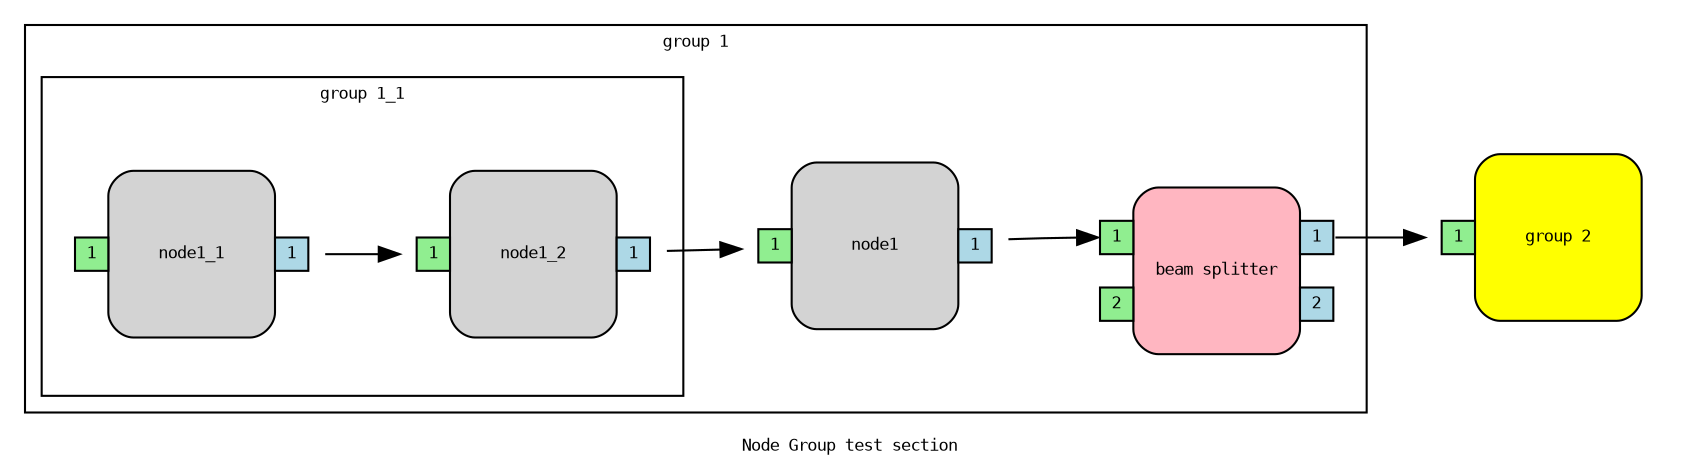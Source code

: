 digraph {
	fontsize = 8;
	compound = true;
	rankdir = "LR";
	label="Node Group test section"
	fontname="Courier"
	node [fontname="Courier" fontsize = 8]
	edge [fontname="Courier"]

  subgraph i0 {
	label="group 1"
	fontsize=8
	cluster=true
		i0_i0 [
		shape=plaintext
		label=<
		<TABLE BORDER="0" CELLBORDER="0" CELLSPACING="0" CELLPADDING="0" ALIGN="CENTER">
			<TR BORDER="0">
				<TD FIXEDSIZE="TRUE" ALIGN="CENTER" WIDTH="16" HEIGHT="16"> </TD>
				<TD FIXEDSIZE="TRUE" ALIGN="CENTER" WIDTH="16" HEIGHT="16"> </TD>
				<TD FIXEDSIZE="TRUE" ALIGN="CENTER" WIDTH="16" HEIGHT="16"> </TD>
				<TD FIXEDSIZE="TRUE" ALIGN="CENTER" WIDTH="16" HEIGHT="16"> </TD>
				<TD FIXEDSIZE="TRUE" ALIGN="CENTER" WIDTH="16" HEIGHT="16"> </TD>
				<TD FIXEDSIZE="TRUE" ALIGN="CENTER" WIDTH="16" HEIGHT="16"> </TD>
				<TD FIXEDSIZE="TRUE" ALIGN="CENTER" WIDTH="16" HEIGHT="16"> </TD>
			</TR>
			<TR BORDER="0">
				<TD FIXEDSIZE="TRUE" ALIGN="CENTER" WIDTH="16" HEIGHT="16"> </TD>
				<TD FIXEDSIZE="TRUE" ROWSPAN="5" COLSPAN="5" BGCOLOR="lightgray" WIDTH="80" HEIGHT="80" BORDER="1" ALIGN="CENTER" CELLPADDING="0" STYLE="ROUNDED">node1</TD>
				<TD FIXEDSIZE="TRUE" ALIGN="CENTER" WIDTH="16" HEIGHT="16"> </TD>
			</TR>
			<TR BORDER="0">
				<TD FIXEDSIZE="TRUE" ALIGN="CENTER" WIDTH="16" HEIGHT="16"> </TD>
				<TD FIXEDSIZE="TRUE" ALIGN="CENTER" WIDTH="16" HEIGHT="16"> </TD>
			</TR>
			<TR BORDER="0">
				<TD WIDTH="16" HEIGHT="16" FIXEDSIZE="TRUE" PORT="input_1" BORDER="1" BGCOLOR="lightgreen" HREF="" TOOLTIP="Input port 1: front">1</TD>
				<TD WIDTH="16" HEIGHT="16" FIXEDSIZE="TRUE" PORT="output_1" BORDER="1" BGCOLOR="lightblue" HREF="" TOOLTIP="Output port 1: rear">1</TD>
			</TR>
			<TR BORDER="0">
				<TD FIXEDSIZE="TRUE" ALIGN="CENTER" WIDTH="16" HEIGHT="16"> </TD>
				<TD FIXEDSIZE="TRUE" ALIGN="CENTER" WIDTH="16" HEIGHT="16"> </TD>
			</TR>
			<TR BORDER="0">
				<TD FIXEDSIZE="TRUE" ALIGN="CENTER" WIDTH="16" HEIGHT="16"> </TD>
				<TD FIXEDSIZE="TRUE" ALIGN="CENTER" WIDTH="16" HEIGHT="16"> </TD>
			</TR>
			<TR BORDER="0">
				<TD FIXEDSIZE="TRUE" ALIGN="CENTER" WIDTH="16" HEIGHT="16"> </TD>
				<TD FIXEDSIZE="TRUE" ALIGN="CENTER" WIDTH="16" HEIGHT="16"> </TD>
				<TD FIXEDSIZE="TRUE" ALIGN="CENTER" WIDTH="16" HEIGHT="16"> </TD>
				<TD FIXEDSIZE="TRUE" ALIGN="CENTER" WIDTH="16" HEIGHT="16"> </TD>
				<TD FIXEDSIZE="TRUE" ALIGN="CENTER" WIDTH="16" HEIGHT="16"> </TD>
				<TD FIXEDSIZE="TRUE" ALIGN="CENTER" WIDTH="16" HEIGHT="16"> </TD>
				<TD FIXEDSIZE="TRUE" ALIGN="CENTER" WIDTH="16" HEIGHT="16"> </TD>
			</TR>
			</TABLE>
		>];
	i0_i1 [
		shape=plaintext
		label=<
		<TABLE BORDER="0" CELLBORDER="0" CELLSPACING="0" CELLPADDING="0" ALIGN="CENTER">
			<TR BORDER="0">
				<TD FIXEDSIZE="TRUE" ALIGN="CENTER" WIDTH="16" HEIGHT="16"> </TD>
				<TD FIXEDSIZE="TRUE" ALIGN="CENTER" WIDTH="16" HEIGHT="16"> </TD>
				<TD FIXEDSIZE="TRUE" ALIGN="CENTER" WIDTH="16" HEIGHT="16"> </TD>
				<TD FIXEDSIZE="TRUE" ALIGN="CENTER" WIDTH="16" HEIGHT="16"> </TD>
				<TD FIXEDSIZE="TRUE" ALIGN="CENTER" WIDTH="16" HEIGHT="16"> </TD>
				<TD FIXEDSIZE="TRUE" ALIGN="CENTER" WIDTH="16" HEIGHT="16"> </TD>
				<TD FIXEDSIZE="TRUE" ALIGN="CENTER" WIDTH="16" HEIGHT="16"> </TD>
			</TR>
			<TR BORDER="0">
				<TD FIXEDSIZE="TRUE" ALIGN="CENTER" WIDTH="16" HEIGHT="16"> </TD>
				<TD FIXEDSIZE="TRUE" ROWSPAN="5" COLSPAN="5" BGCOLOR="lightpink" WIDTH="80" HEIGHT="80" BORDER="1" ALIGN="CENTER" CELLPADDING="0" STYLE="ROUNDED">beam splitter</TD>
				<TD FIXEDSIZE="TRUE" ALIGN="CENTER" WIDTH="16" HEIGHT="16"> </TD>
			</TR>
			<TR BORDER="0">
				<TD WIDTH="16" HEIGHT="16" FIXEDSIZE="TRUE" PORT="input_1" BORDER="1" BGCOLOR="lightgreen" HREF="" TOOLTIP="Input port 1: input_1">1</TD>
				<TD WIDTH="16" HEIGHT="16" FIXEDSIZE="TRUE" PORT="out1_trans1_refl2" BORDER="1" BGCOLOR="lightblue" HREF="" TOOLTIP="Output port 1: out1_trans1_refl2">1</TD>
			</TR>
			<TR BORDER="0">
				<TD FIXEDSIZE="TRUE" ALIGN="CENTER" WIDTH="16" HEIGHT="16"> </TD>
				<TD FIXEDSIZE="TRUE" ALIGN="CENTER" WIDTH="16" HEIGHT="16"> </TD>
			</TR>
			<TR BORDER="0">
				<TD WIDTH="16" HEIGHT="16" FIXEDSIZE="TRUE" PORT="input_2" BORDER="1" BGCOLOR="lightgreen" HREF="" TOOLTIP="Input port 2: input_2">2</TD>
				<TD WIDTH="16" HEIGHT="16" FIXEDSIZE="TRUE" PORT="out2_trans2_refl1" BORDER="1" BGCOLOR="lightblue" HREF="" TOOLTIP="Output port 2: out2_trans2_refl1">2</TD>
			</TR>
			<TR BORDER="0">
				<TD FIXEDSIZE="TRUE" ALIGN="CENTER" WIDTH="16" HEIGHT="16"> </TD>
				<TD FIXEDSIZE="TRUE" ALIGN="CENTER" WIDTH="16" HEIGHT="16"> </TD>
			</TR>
			<TR BORDER="0">
				<TD FIXEDSIZE="TRUE" ALIGN="CENTER" WIDTH="16" HEIGHT="16"> </TD>
				<TD FIXEDSIZE="TRUE" ALIGN="CENTER" WIDTH="16" HEIGHT="16"> </TD>
				<TD FIXEDSIZE="TRUE" ALIGN="CENTER" WIDTH="16" HEIGHT="16"> </TD>
				<TD FIXEDSIZE="TRUE" ALIGN="CENTER" WIDTH="16" HEIGHT="16"> </TD>
				<TD FIXEDSIZE="TRUE" ALIGN="CENTER" WIDTH="16" HEIGHT="16"> </TD>
				<TD FIXEDSIZE="TRUE" ALIGN="CENTER" WIDTH="16" HEIGHT="16"> </TD>
				<TD FIXEDSIZE="TRUE" ALIGN="CENTER" WIDTH="16" HEIGHT="16"> </TD>
			</TR>
			</TABLE>
		>];
  subgraph i0_i2 {
	label="group 1_1"
	fontsize=8
	cluster=true
		i0_i2_i0 [
		shape=plaintext
		label=<
		<TABLE BORDER="0" CELLBORDER="0" CELLSPACING="0" CELLPADDING="0" ALIGN="CENTER">
			<TR BORDER="0">
				<TD FIXEDSIZE="TRUE" ALIGN="CENTER" WIDTH="16" HEIGHT="16"> </TD>
				<TD FIXEDSIZE="TRUE" ALIGN="CENTER" WIDTH="16" HEIGHT="16"> </TD>
				<TD FIXEDSIZE="TRUE" ALIGN="CENTER" WIDTH="16" HEIGHT="16"> </TD>
				<TD FIXEDSIZE="TRUE" ALIGN="CENTER" WIDTH="16" HEIGHT="16"> </TD>
				<TD FIXEDSIZE="TRUE" ALIGN="CENTER" WIDTH="16" HEIGHT="16"> </TD>
				<TD FIXEDSIZE="TRUE" ALIGN="CENTER" WIDTH="16" HEIGHT="16"> </TD>
				<TD FIXEDSIZE="TRUE" ALIGN="CENTER" WIDTH="16" HEIGHT="16"> </TD>
			</TR>
			<TR BORDER="0">
				<TD FIXEDSIZE="TRUE" ALIGN="CENTER" WIDTH="16" HEIGHT="16"> </TD>
				<TD FIXEDSIZE="TRUE" ROWSPAN="5" COLSPAN="5" BGCOLOR="lightgray" WIDTH="80" HEIGHT="80" BORDER="1" ALIGN="CENTER" CELLPADDING="0" STYLE="ROUNDED">node1_1</TD>
				<TD FIXEDSIZE="TRUE" ALIGN="CENTER" WIDTH="16" HEIGHT="16"> </TD>
			</TR>
			<TR BORDER="0">
				<TD FIXEDSIZE="TRUE" ALIGN="CENTER" WIDTH="16" HEIGHT="16"> </TD>
				<TD FIXEDSIZE="TRUE" ALIGN="CENTER" WIDTH="16" HEIGHT="16"> </TD>
			</TR>
			<TR BORDER="0">
				<TD WIDTH="16" HEIGHT="16" FIXEDSIZE="TRUE" PORT="input_1" BORDER="1" BGCOLOR="lightgreen" HREF="" TOOLTIP="Input port 1: front">1</TD>
				<TD WIDTH="16" HEIGHT="16" FIXEDSIZE="TRUE" PORT="output_1" BORDER="1" BGCOLOR="lightblue" HREF="" TOOLTIP="Output port 1: rear">1</TD>
			</TR>
			<TR BORDER="0">
				<TD FIXEDSIZE="TRUE" ALIGN="CENTER" WIDTH="16" HEIGHT="16"> </TD>
				<TD FIXEDSIZE="TRUE" ALIGN="CENTER" WIDTH="16" HEIGHT="16"> </TD>
			</TR>
			<TR BORDER="0">
				<TD FIXEDSIZE="TRUE" ALIGN="CENTER" WIDTH="16" HEIGHT="16"> </TD>
				<TD FIXEDSIZE="TRUE" ALIGN="CENTER" WIDTH="16" HEIGHT="16"> </TD>
			</TR>
			<TR BORDER="0">
				<TD FIXEDSIZE="TRUE" ALIGN="CENTER" WIDTH="16" HEIGHT="16"> </TD>
				<TD FIXEDSIZE="TRUE" ALIGN="CENTER" WIDTH="16" HEIGHT="16"> </TD>
				<TD FIXEDSIZE="TRUE" ALIGN="CENTER" WIDTH="16" HEIGHT="16"> </TD>
				<TD FIXEDSIZE="TRUE" ALIGN="CENTER" WIDTH="16" HEIGHT="16"> </TD>
				<TD FIXEDSIZE="TRUE" ALIGN="CENTER" WIDTH="16" HEIGHT="16"> </TD>
				<TD FIXEDSIZE="TRUE" ALIGN="CENTER" WIDTH="16" HEIGHT="16"> </TD>
				<TD FIXEDSIZE="TRUE" ALIGN="CENTER" WIDTH="16" HEIGHT="16"> </TD>
			</TR>
			</TABLE>
		>];
	i0_i2_i1 [
		shape=plaintext
		label=<
		<TABLE BORDER="0" CELLBORDER="0" CELLSPACING="0" CELLPADDING="0" ALIGN="CENTER">
			<TR BORDER="0">
				<TD FIXEDSIZE="TRUE" ALIGN="CENTER" WIDTH="16" HEIGHT="16"> </TD>
				<TD FIXEDSIZE="TRUE" ALIGN="CENTER" WIDTH="16" HEIGHT="16"> </TD>
				<TD FIXEDSIZE="TRUE" ALIGN="CENTER" WIDTH="16" HEIGHT="16"> </TD>
				<TD FIXEDSIZE="TRUE" ALIGN="CENTER" WIDTH="16" HEIGHT="16"> </TD>
				<TD FIXEDSIZE="TRUE" ALIGN="CENTER" WIDTH="16" HEIGHT="16"> </TD>
				<TD FIXEDSIZE="TRUE" ALIGN="CENTER" WIDTH="16" HEIGHT="16"> </TD>
				<TD FIXEDSIZE="TRUE" ALIGN="CENTER" WIDTH="16" HEIGHT="16"> </TD>
			</TR>
			<TR BORDER="0">
				<TD FIXEDSIZE="TRUE" ALIGN="CENTER" WIDTH="16" HEIGHT="16"> </TD>
				<TD FIXEDSIZE="TRUE" ROWSPAN="5" COLSPAN="5" BGCOLOR="lightgray" WIDTH="80" HEIGHT="80" BORDER="1" ALIGN="CENTER" CELLPADDING="0" STYLE="ROUNDED">node1_2</TD>
				<TD FIXEDSIZE="TRUE" ALIGN="CENTER" WIDTH="16" HEIGHT="16"> </TD>
			</TR>
			<TR BORDER="0">
				<TD FIXEDSIZE="TRUE" ALIGN="CENTER" WIDTH="16" HEIGHT="16"> </TD>
				<TD FIXEDSIZE="TRUE" ALIGN="CENTER" WIDTH="16" HEIGHT="16"> </TD>
			</TR>
			<TR BORDER="0">
				<TD WIDTH="16" HEIGHT="16" FIXEDSIZE="TRUE" PORT="input_1" BORDER="1" BGCOLOR="lightgreen" HREF="" TOOLTIP="Input port 1: front">1</TD>
				<TD WIDTH="16" HEIGHT="16" FIXEDSIZE="TRUE" PORT="output_1" BORDER="1" BGCOLOR="lightblue" HREF="" TOOLTIP="Output port 1: rear">1</TD>
			</TR>
			<TR BORDER="0">
				<TD FIXEDSIZE="TRUE" ALIGN="CENTER" WIDTH="16" HEIGHT="16"> </TD>
				<TD FIXEDSIZE="TRUE" ALIGN="CENTER" WIDTH="16" HEIGHT="16"> </TD>
			</TR>
			<TR BORDER="0">
				<TD FIXEDSIZE="TRUE" ALIGN="CENTER" WIDTH="16" HEIGHT="16"> </TD>
				<TD FIXEDSIZE="TRUE" ALIGN="CENTER" WIDTH="16" HEIGHT="16"> </TD>
			</TR>
			<TR BORDER="0">
				<TD FIXEDSIZE="TRUE" ALIGN="CENTER" WIDTH="16" HEIGHT="16"> </TD>
				<TD FIXEDSIZE="TRUE" ALIGN="CENTER" WIDTH="16" HEIGHT="16"> </TD>
				<TD FIXEDSIZE="TRUE" ALIGN="CENTER" WIDTH="16" HEIGHT="16"> </TD>
				<TD FIXEDSIZE="TRUE" ALIGN="CENTER" WIDTH="16" HEIGHT="16"> </TD>
				<TD FIXEDSIZE="TRUE" ALIGN="CENTER" WIDTH="16" HEIGHT="16"> </TD>
				<TD FIXEDSIZE="TRUE" ALIGN="CENTER" WIDTH="16" HEIGHT="16"> </TD>
				<TD FIXEDSIZE="TRUE" ALIGN="CENTER" WIDTH="16" HEIGHT="16"> </TD>
			</TR>
			</TABLE>
		>];
  i0_i2_i0:rear -> i0_i2_i1:front 
}  i0_i0:rear -> i0_i1:input_1 
  i0_i2_i1:rear -> i0_i0:front 
}	i1 [
		shape=plaintext
		label=<
		<TABLE BORDER="0" CELLBORDER="0" CELLSPACING="0" CELLPADDING="0" ALIGN="CENTER">
			<TR BORDER="0">
				<TD FIXEDSIZE="TRUE" ALIGN="CENTER" WIDTH="16" HEIGHT="16"> </TD>
				<TD FIXEDSIZE="TRUE" ALIGN="CENTER" WIDTH="16" HEIGHT="16"> </TD>
				<TD FIXEDSIZE="TRUE" ALIGN="CENTER" WIDTH="16" HEIGHT="16"> </TD>
				<TD FIXEDSIZE="TRUE" ALIGN="CENTER" WIDTH="16" HEIGHT="16"> </TD>
				<TD FIXEDSIZE="TRUE" ALIGN="CENTER" WIDTH="16" HEIGHT="16"> </TD>
				<TD FIXEDSIZE="TRUE" ALIGN="CENTER" WIDTH="16" HEIGHT="16"> </TD>
				<TD FIXEDSIZE="TRUE" ALIGN="CENTER" WIDTH="16" HEIGHT="16"> </TD>
			</TR>
			<TR BORDER="0">
				<TD FIXEDSIZE="TRUE" ALIGN="CENTER" WIDTH="16" HEIGHT="16"> </TD>
				<TD FIXEDSIZE="TRUE" ROWSPAN="5" COLSPAN="5" BGCOLOR="yellow" WIDTH="80" HEIGHT="80" BORDER="1" ALIGN="CENTER" CELLPADDING="0" STYLE="ROUNDED">group 2</TD>
				<TD FIXEDSIZE="TRUE" ALIGN="CENTER" WIDTH="16" HEIGHT="16"> </TD>
			</TR>
			<TR BORDER="0">
				<TD FIXEDSIZE="TRUE" ALIGN="CENTER" WIDTH="16" HEIGHT="16"> </TD>
				<TD FIXEDSIZE="TRUE" ALIGN="CENTER" WIDTH="16" HEIGHT="16"> </TD>
			</TR>
			<TR BORDER="0">
				<TD WIDTH="16" HEIGHT="16" FIXEDSIZE="TRUE" PORT="input_1" BORDER="1" BGCOLOR="lightgreen" HREF="" TOOLTIP="Input port 1: in1">1</TD>
				<TD FIXEDSIZE="TRUE" ALIGN="CENTER" WIDTH="16" HEIGHT="16"> </TD>
			</TR>
			<TR BORDER="0">
				<TD FIXEDSIZE="TRUE" ALIGN="CENTER" WIDTH="16" HEIGHT="16"> </TD>
				<TD FIXEDSIZE="TRUE" ALIGN="CENTER" WIDTH="16" HEIGHT="16"> </TD>
			</TR>
			<TR BORDER="0">
				<TD FIXEDSIZE="TRUE" ALIGN="CENTER" WIDTH="16" HEIGHT="16"> </TD>
				<TD FIXEDSIZE="TRUE" ALIGN="CENTER" WIDTH="16" HEIGHT="16"> </TD>
			</TR>
			<TR BORDER="0">
				<TD FIXEDSIZE="TRUE" ALIGN="CENTER" WIDTH="16" HEIGHT="16"> </TD>
				<TD FIXEDSIZE="TRUE" ALIGN="CENTER" WIDTH="16" HEIGHT="16"> </TD>
				<TD FIXEDSIZE="TRUE" ALIGN="CENTER" WIDTH="16" HEIGHT="16"> </TD>
				<TD FIXEDSIZE="TRUE" ALIGN="CENTER" WIDTH="16" HEIGHT="16"> </TD>
				<TD FIXEDSIZE="TRUE" ALIGN="CENTER" WIDTH="16" HEIGHT="16"> </TD>
				<TD FIXEDSIZE="TRUE" ALIGN="CENTER" WIDTH="16" HEIGHT="16"> </TD>
				<TD FIXEDSIZE="TRUE" ALIGN="CENTER" WIDTH="16" HEIGHT="16"> </TD>
			</TR>
			</TABLE>
		>];
  i0_i1:out1_trans1_refl2 -> i1:in1 
}
